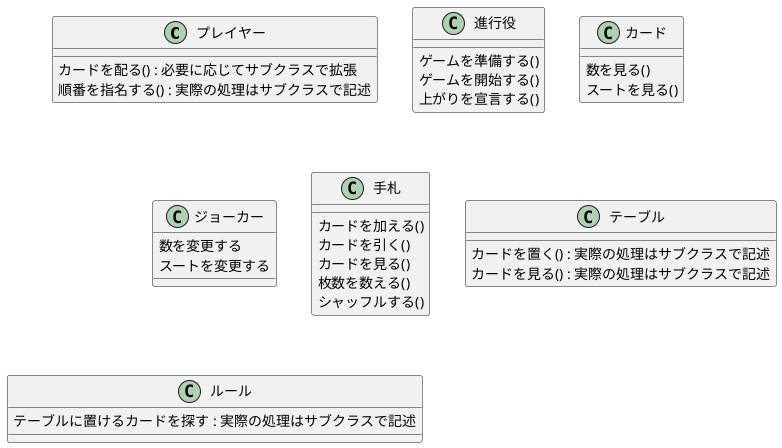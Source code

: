 @startuml

class プレイヤー {
  カードを配る() : 必要に応じてサブクラスで拡張
  順番を指名する() : 実際の処理はサブクラスで記述
}

class 進行役 {
  ゲームを準備する()
  ゲームを開始する()
  上がりを宣言する()
}

class カード {
  数を見る()
  スートを見る()
}

class ジョーカー {
  数を変更する
  スートを変更する
}

class 手札 {
  カードを加える()
  カードを引く()
  カードを見る()
  枚数を数える()
  シャッフルする()
}

class テーブル {
  カードを置く() : 実際の処理はサブクラスで記述
  カードを見る() : 実際の処理はサブクラスで記述
}

class ルール {
  テーブルに置けるカードを探す : 実際の処理はサブクラスで記述
}

@enduml
